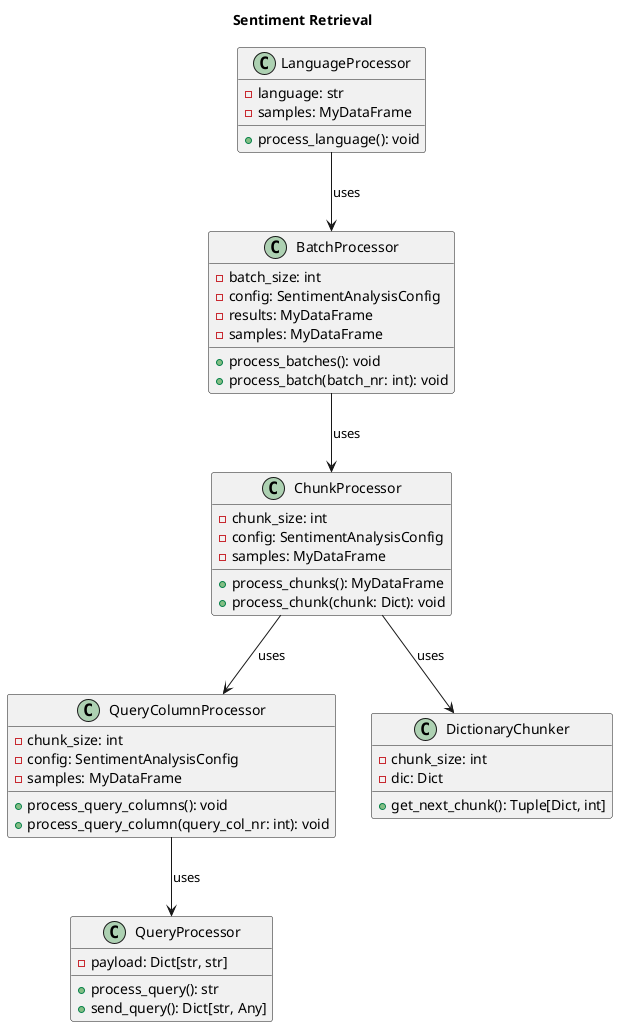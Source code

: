 @startuml
'https://plantuml.com/activity-diagram-beta
title Sentiment Retrieval

' Define classes and their attributes
class BatchProcessor {
    - batch_size: int
    - config: SentimentAnalysisConfig
    - results: MyDataFrame
    - samples: MyDataFrame
    + process_batches(): void
    + process_batch(batch_nr: int): void
}

class ChunkProcessor {
    - chunk_size: int
    - config: SentimentAnalysisConfig
    - samples: MyDataFrame
    + process_chunks(): MyDataFrame
    + process_chunk(chunk: Dict): void
}

class LanguageProcessor {
    - language: str
    - samples: MyDataFrame
    + process_language(): void
}

class QueryColumnProcessor {
    - chunk_size: int
    - config: SentimentAnalysisConfig
    - samples: MyDataFrame
    + process_query_columns(): void
    + process_query_column(query_col_nr: int): void
}

class QueryProcessor {
    - payload: Dict[str, str]
    + process_query(): str
    + send_query(): Dict[str, Any]
}

class DictionaryChunker {
    - chunk_size: int
    - dic: Dict
    + get_next_chunk(): Tuple[Dict, int]
}

' Define relationships
' Arrange classes vertically
LanguageProcessor -down-> BatchProcessor : "uses"
BatchProcessor -down-> ChunkProcessor : "uses"
ChunkProcessor -down-> DictionaryChunker : "uses"
ChunkProcessor -down-> QueryColumnProcessor : "uses"
QueryColumnProcessor -down-> QueryProcessor : "uses"




@enduml
